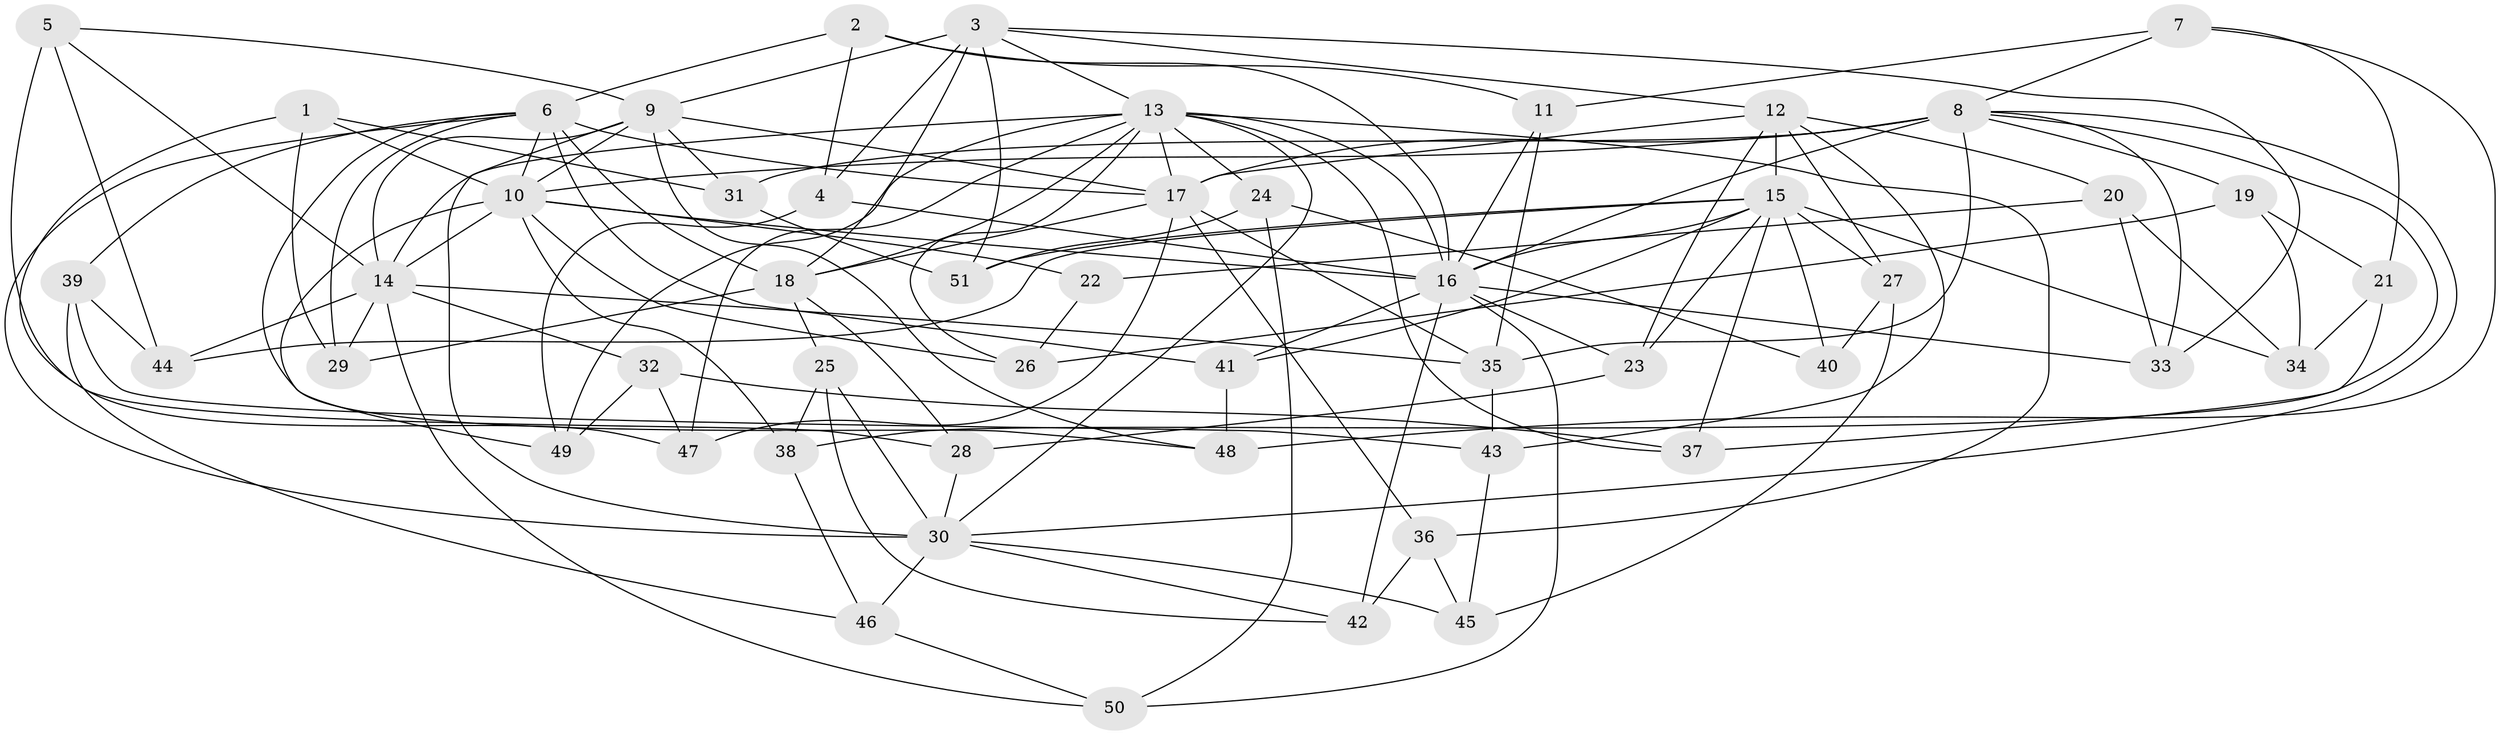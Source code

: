 // original degree distribution, {4: 1.0}
// Generated by graph-tools (version 1.1) at 2025/37/03/09/25 02:37:53]
// undirected, 51 vertices, 135 edges
graph export_dot {
graph [start="1"]
  node [color=gray90,style=filled];
  1;
  2;
  3;
  4;
  5;
  6;
  7;
  8;
  9;
  10;
  11;
  12;
  13;
  14;
  15;
  16;
  17;
  18;
  19;
  20;
  21;
  22;
  23;
  24;
  25;
  26;
  27;
  28;
  29;
  30;
  31;
  32;
  33;
  34;
  35;
  36;
  37;
  38;
  39;
  40;
  41;
  42;
  43;
  44;
  45;
  46;
  47;
  48;
  49;
  50;
  51;
  1 -- 10 [weight=1.0];
  1 -- 29 [weight=1.0];
  1 -- 31 [weight=1.0];
  1 -- 47 [weight=1.0];
  2 -- 4 [weight=1.0];
  2 -- 6 [weight=1.0];
  2 -- 11 [weight=1.0];
  2 -- 16 [weight=1.0];
  3 -- 4 [weight=1.0];
  3 -- 9 [weight=3.0];
  3 -- 12 [weight=1.0];
  3 -- 13 [weight=1.0];
  3 -- 18 [weight=2.0];
  3 -- 33 [weight=1.0];
  3 -- 51 [weight=1.0];
  4 -- 16 [weight=1.0];
  4 -- 49 [weight=1.0];
  5 -- 9 [weight=1.0];
  5 -- 14 [weight=1.0];
  5 -- 28 [weight=1.0];
  5 -- 44 [weight=1.0];
  6 -- 10 [weight=1.0];
  6 -- 17 [weight=1.0];
  6 -- 18 [weight=2.0];
  6 -- 29 [weight=1.0];
  6 -- 30 [weight=1.0];
  6 -- 39 [weight=1.0];
  6 -- 41 [weight=1.0];
  6 -- 48 [weight=1.0];
  7 -- 8 [weight=1.0];
  7 -- 11 [weight=1.0];
  7 -- 21 [weight=1.0];
  7 -- 48 [weight=1.0];
  8 -- 10 [weight=2.0];
  8 -- 16 [weight=1.0];
  8 -- 17 [weight=1.0];
  8 -- 19 [weight=1.0];
  8 -- 30 [weight=1.0];
  8 -- 31 [weight=1.0];
  8 -- 33 [weight=1.0];
  8 -- 35 [weight=2.0];
  8 -- 38 [weight=1.0];
  9 -- 10 [weight=1.0];
  9 -- 14 [weight=2.0];
  9 -- 17 [weight=1.0];
  9 -- 30 [weight=2.0];
  9 -- 31 [weight=1.0];
  9 -- 48 [weight=1.0];
  10 -- 14 [weight=1.0];
  10 -- 16 [weight=1.0];
  10 -- 22 [weight=2.0];
  10 -- 26 [weight=1.0];
  10 -- 38 [weight=1.0];
  10 -- 49 [weight=1.0];
  11 -- 16 [weight=1.0];
  11 -- 35 [weight=1.0];
  12 -- 15 [weight=2.0];
  12 -- 17 [weight=1.0];
  12 -- 20 [weight=1.0];
  12 -- 23 [weight=1.0];
  12 -- 27 [weight=1.0];
  12 -- 43 [weight=1.0];
  13 -- 14 [weight=1.0];
  13 -- 16 [weight=1.0];
  13 -- 17 [weight=1.0];
  13 -- 18 [weight=1.0];
  13 -- 24 [weight=1.0];
  13 -- 26 [weight=1.0];
  13 -- 30 [weight=1.0];
  13 -- 36 [weight=1.0];
  13 -- 37 [weight=1.0];
  13 -- 47 [weight=1.0];
  13 -- 49 [weight=1.0];
  14 -- 29 [weight=1.0];
  14 -- 32 [weight=1.0];
  14 -- 35 [weight=1.0];
  14 -- 44 [weight=1.0];
  14 -- 50 [weight=1.0];
  15 -- 16 [weight=1.0];
  15 -- 23 [weight=1.0];
  15 -- 27 [weight=1.0];
  15 -- 34 [weight=1.0];
  15 -- 37 [weight=1.0];
  15 -- 40 [weight=2.0];
  15 -- 41 [weight=1.0];
  15 -- 44 [weight=1.0];
  15 -- 51 [weight=1.0];
  16 -- 23 [weight=1.0];
  16 -- 33 [weight=1.0];
  16 -- 41 [weight=1.0];
  16 -- 42 [weight=1.0];
  16 -- 50 [weight=1.0];
  17 -- 18 [weight=2.0];
  17 -- 35 [weight=1.0];
  17 -- 36 [weight=1.0];
  17 -- 47 [weight=1.0];
  18 -- 25 [weight=1.0];
  18 -- 28 [weight=1.0];
  18 -- 29 [weight=1.0];
  19 -- 21 [weight=1.0];
  19 -- 26 [weight=1.0];
  19 -- 34 [weight=1.0];
  20 -- 22 [weight=1.0];
  20 -- 33 [weight=1.0];
  20 -- 34 [weight=1.0];
  21 -- 34 [weight=1.0];
  21 -- 37 [weight=1.0];
  22 -- 26 [weight=1.0];
  23 -- 28 [weight=1.0];
  24 -- 40 [weight=1.0];
  24 -- 50 [weight=1.0];
  24 -- 51 [weight=1.0];
  25 -- 30 [weight=1.0];
  25 -- 38 [weight=1.0];
  25 -- 42 [weight=1.0];
  27 -- 40 [weight=1.0];
  27 -- 45 [weight=1.0];
  28 -- 30 [weight=1.0];
  30 -- 42 [weight=1.0];
  30 -- 45 [weight=1.0];
  30 -- 46 [weight=1.0];
  31 -- 51 [weight=1.0];
  32 -- 37 [weight=1.0];
  32 -- 47 [weight=1.0];
  32 -- 49 [weight=1.0];
  35 -- 43 [weight=1.0];
  36 -- 42 [weight=1.0];
  36 -- 45 [weight=1.0];
  38 -- 46 [weight=1.0];
  39 -- 43 [weight=1.0];
  39 -- 44 [weight=1.0];
  39 -- 46 [weight=1.0];
  41 -- 48 [weight=1.0];
  43 -- 45 [weight=1.0];
  46 -- 50 [weight=1.0];
}
